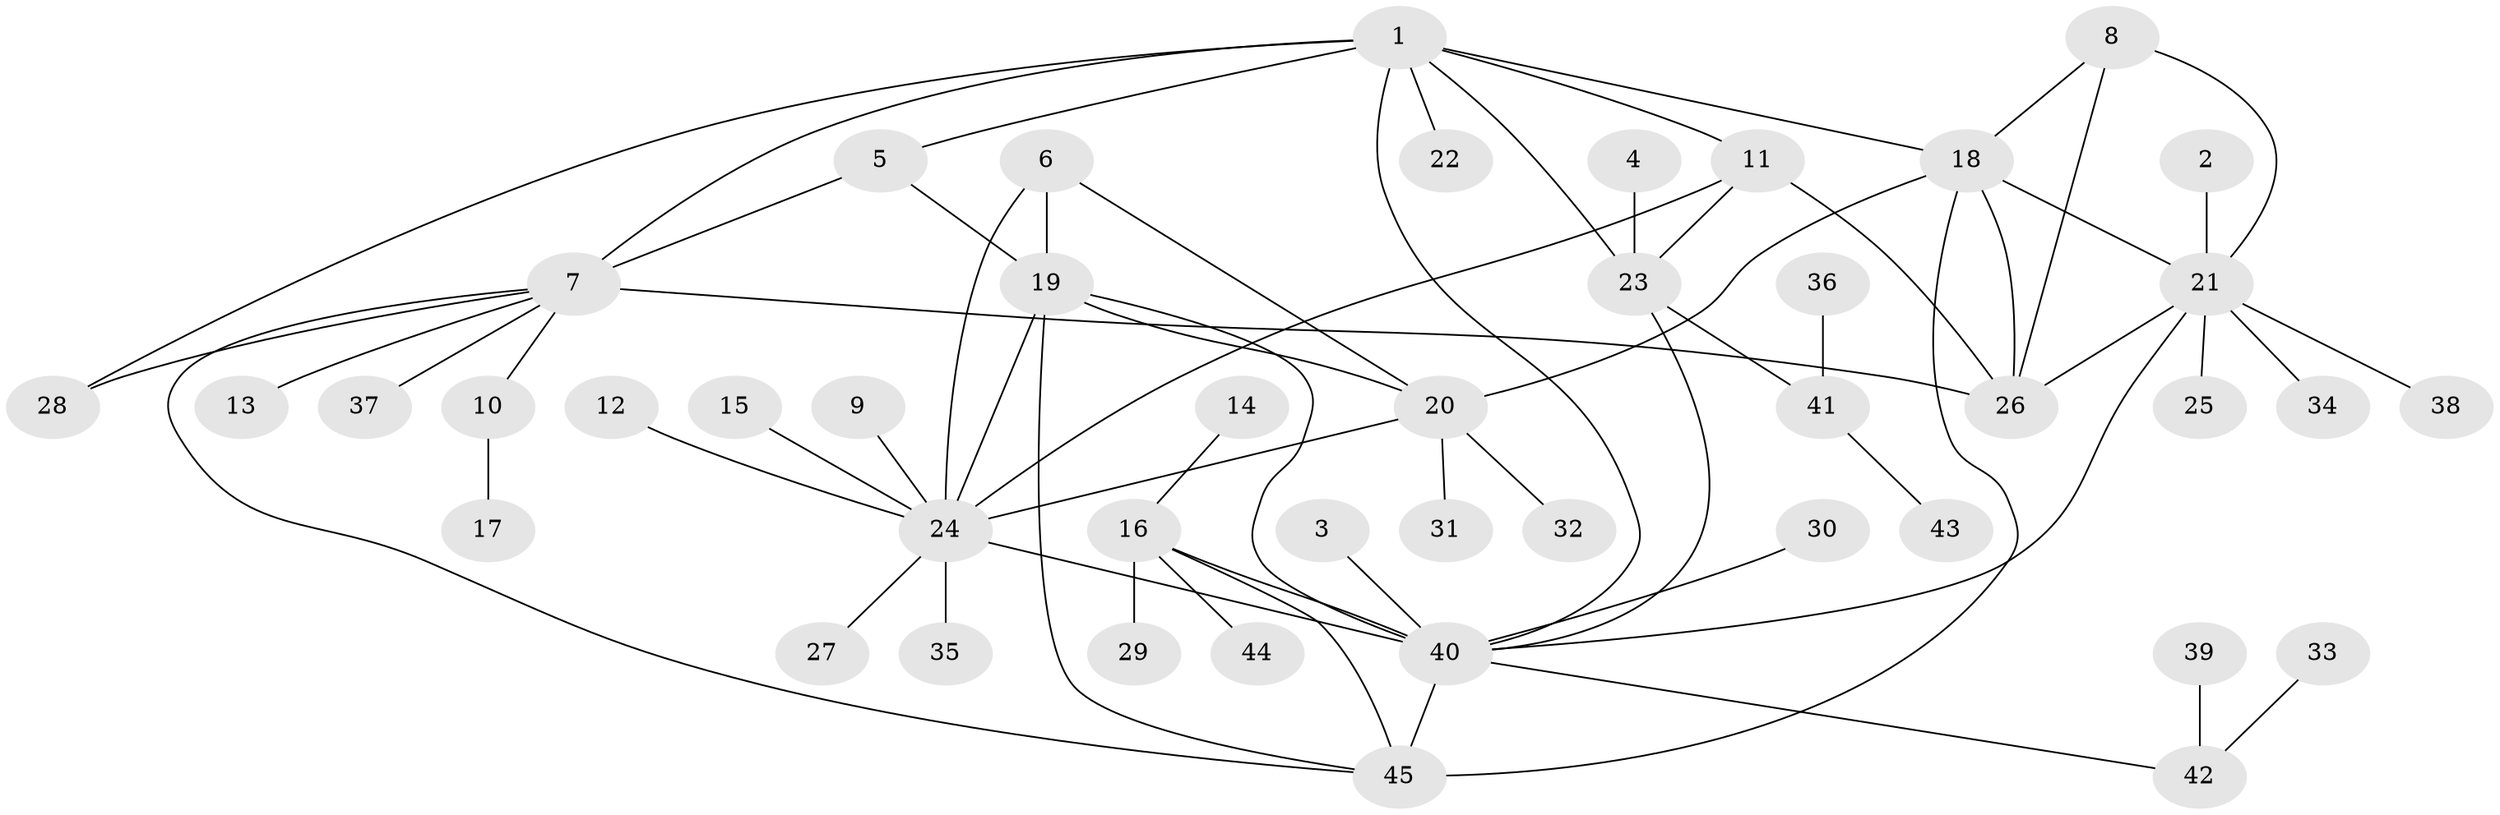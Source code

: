 // original degree distribution, {5: 0.06741573033707865, 8: 0.02247191011235955, 6: 0.033707865168539325, 9: 0.02247191011235955, 7: 0.056179775280898875, 4: 0.02247191011235955, 11: 0.011235955056179775, 3: 0.07865168539325842, 2: 0.15730337078651685, 1: 0.5280898876404494}
// Generated by graph-tools (version 1.1) at 2025/50/03/09/25 03:50:35]
// undirected, 45 vertices, 65 edges
graph export_dot {
graph [start="1"]
  node [color=gray90,style=filled];
  1;
  2;
  3;
  4;
  5;
  6;
  7;
  8;
  9;
  10;
  11;
  12;
  13;
  14;
  15;
  16;
  17;
  18;
  19;
  20;
  21;
  22;
  23;
  24;
  25;
  26;
  27;
  28;
  29;
  30;
  31;
  32;
  33;
  34;
  35;
  36;
  37;
  38;
  39;
  40;
  41;
  42;
  43;
  44;
  45;
  1 -- 5 [weight=1.0];
  1 -- 7 [weight=2.0];
  1 -- 11 [weight=2.0];
  1 -- 18 [weight=1.0];
  1 -- 22 [weight=1.0];
  1 -- 23 [weight=1.0];
  1 -- 28 [weight=1.0];
  1 -- 40 [weight=1.0];
  2 -- 21 [weight=1.0];
  3 -- 40 [weight=1.0];
  4 -- 23 [weight=1.0];
  5 -- 7 [weight=2.0];
  5 -- 19 [weight=1.0];
  6 -- 19 [weight=1.0];
  6 -- 20 [weight=1.0];
  6 -- 24 [weight=1.0];
  7 -- 10 [weight=1.0];
  7 -- 13 [weight=1.0];
  7 -- 26 [weight=1.0];
  7 -- 28 [weight=1.0];
  7 -- 37 [weight=1.0];
  7 -- 45 [weight=1.0];
  8 -- 18 [weight=1.0];
  8 -- 21 [weight=1.0];
  8 -- 26 [weight=1.0];
  9 -- 24 [weight=1.0];
  10 -- 17 [weight=1.0];
  11 -- 23 [weight=2.0];
  11 -- 24 [weight=1.0];
  11 -- 26 [weight=1.0];
  12 -- 24 [weight=1.0];
  14 -- 16 [weight=1.0];
  15 -- 24 [weight=1.0];
  16 -- 29 [weight=1.0];
  16 -- 40 [weight=2.0];
  16 -- 44 [weight=1.0];
  16 -- 45 [weight=1.0];
  18 -- 20 [weight=1.0];
  18 -- 21 [weight=1.0];
  18 -- 26 [weight=1.0];
  18 -- 45 [weight=1.0];
  19 -- 20 [weight=1.0];
  19 -- 24 [weight=1.0];
  19 -- 40 [weight=1.0];
  19 -- 45 [weight=1.0];
  20 -- 24 [weight=1.0];
  20 -- 31 [weight=1.0];
  20 -- 32 [weight=1.0];
  21 -- 25 [weight=1.0];
  21 -- 26 [weight=1.0];
  21 -- 34 [weight=1.0];
  21 -- 38 [weight=1.0];
  21 -- 40 [weight=1.0];
  23 -- 40 [weight=1.0];
  23 -- 41 [weight=1.0];
  24 -- 27 [weight=1.0];
  24 -- 35 [weight=1.0];
  24 -- 40 [weight=1.0];
  30 -- 40 [weight=1.0];
  33 -- 42 [weight=1.0];
  36 -- 41 [weight=1.0];
  39 -- 42 [weight=1.0];
  40 -- 42 [weight=1.0];
  40 -- 45 [weight=2.0];
  41 -- 43 [weight=1.0];
}
